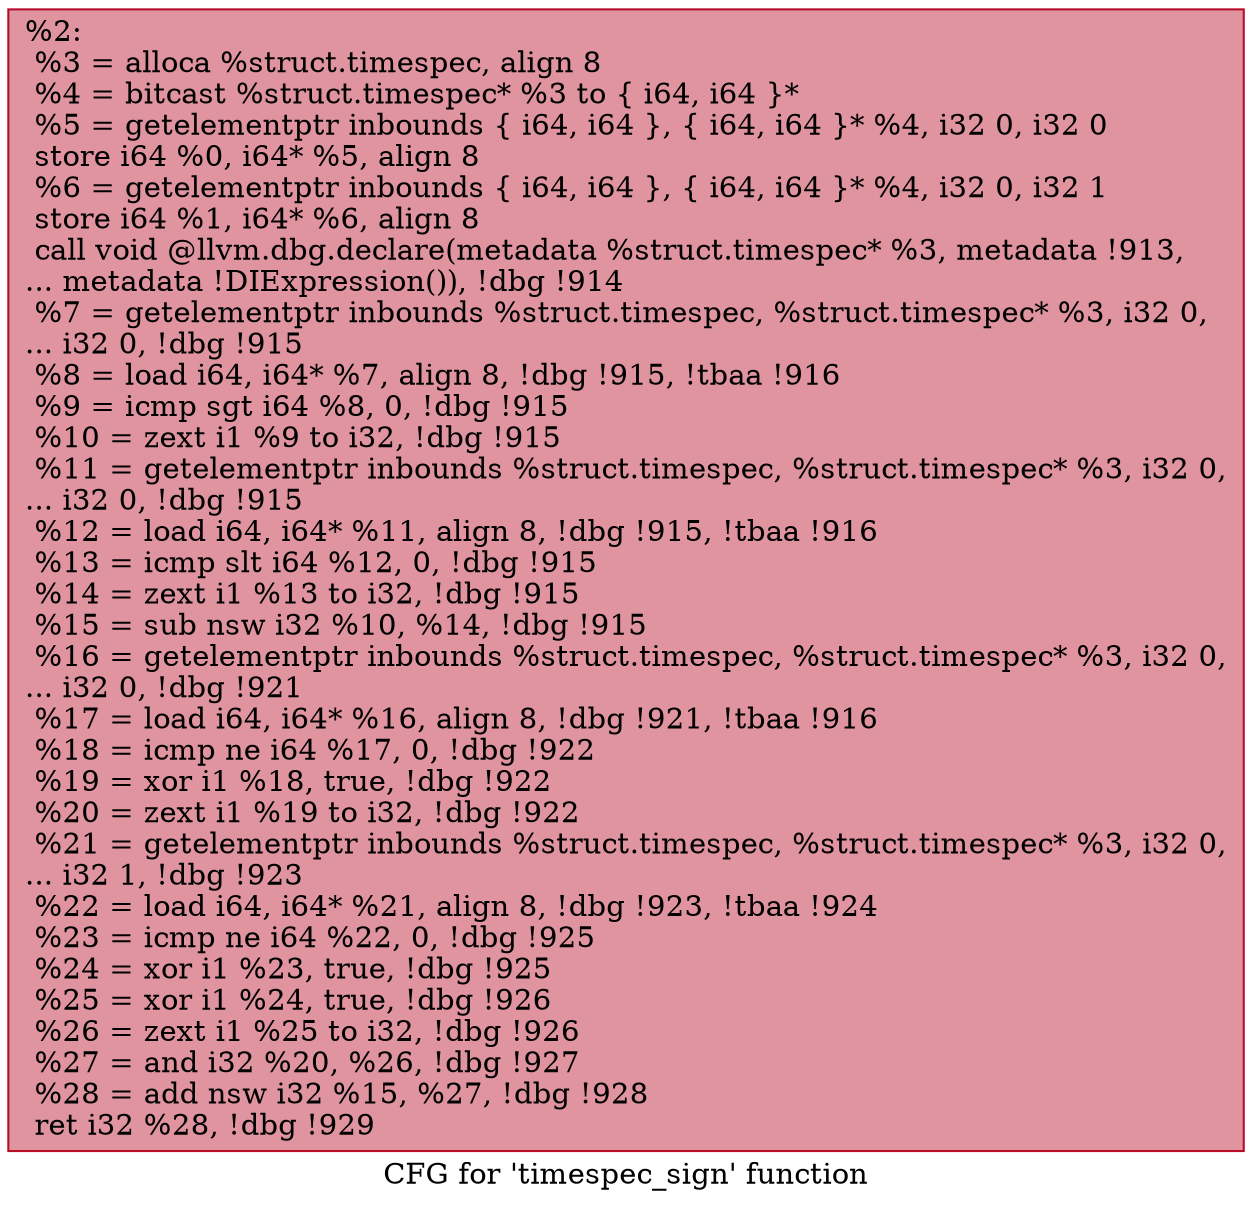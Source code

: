 digraph "CFG for 'timespec_sign' function" {
	label="CFG for 'timespec_sign' function";

	Node0x15d2460 [shape=record,color="#b70d28ff", style=filled, fillcolor="#b70d2870",label="{%2:\l  %3 = alloca %struct.timespec, align 8\l  %4 = bitcast %struct.timespec* %3 to \{ i64, i64 \}*\l  %5 = getelementptr inbounds \{ i64, i64 \}, \{ i64, i64 \}* %4, i32 0, i32 0\l  store i64 %0, i64* %5, align 8\l  %6 = getelementptr inbounds \{ i64, i64 \}, \{ i64, i64 \}* %4, i32 0, i32 1\l  store i64 %1, i64* %6, align 8\l  call void @llvm.dbg.declare(metadata %struct.timespec* %3, metadata !913,\l... metadata !DIExpression()), !dbg !914\l  %7 = getelementptr inbounds %struct.timespec, %struct.timespec* %3, i32 0,\l... i32 0, !dbg !915\l  %8 = load i64, i64* %7, align 8, !dbg !915, !tbaa !916\l  %9 = icmp sgt i64 %8, 0, !dbg !915\l  %10 = zext i1 %9 to i32, !dbg !915\l  %11 = getelementptr inbounds %struct.timespec, %struct.timespec* %3, i32 0,\l... i32 0, !dbg !915\l  %12 = load i64, i64* %11, align 8, !dbg !915, !tbaa !916\l  %13 = icmp slt i64 %12, 0, !dbg !915\l  %14 = zext i1 %13 to i32, !dbg !915\l  %15 = sub nsw i32 %10, %14, !dbg !915\l  %16 = getelementptr inbounds %struct.timespec, %struct.timespec* %3, i32 0,\l... i32 0, !dbg !921\l  %17 = load i64, i64* %16, align 8, !dbg !921, !tbaa !916\l  %18 = icmp ne i64 %17, 0, !dbg !922\l  %19 = xor i1 %18, true, !dbg !922\l  %20 = zext i1 %19 to i32, !dbg !922\l  %21 = getelementptr inbounds %struct.timespec, %struct.timespec* %3, i32 0,\l... i32 1, !dbg !923\l  %22 = load i64, i64* %21, align 8, !dbg !923, !tbaa !924\l  %23 = icmp ne i64 %22, 0, !dbg !925\l  %24 = xor i1 %23, true, !dbg !925\l  %25 = xor i1 %24, true, !dbg !926\l  %26 = zext i1 %25 to i32, !dbg !926\l  %27 = and i32 %20, %26, !dbg !927\l  %28 = add nsw i32 %15, %27, !dbg !928\l  ret i32 %28, !dbg !929\l}"];
}
